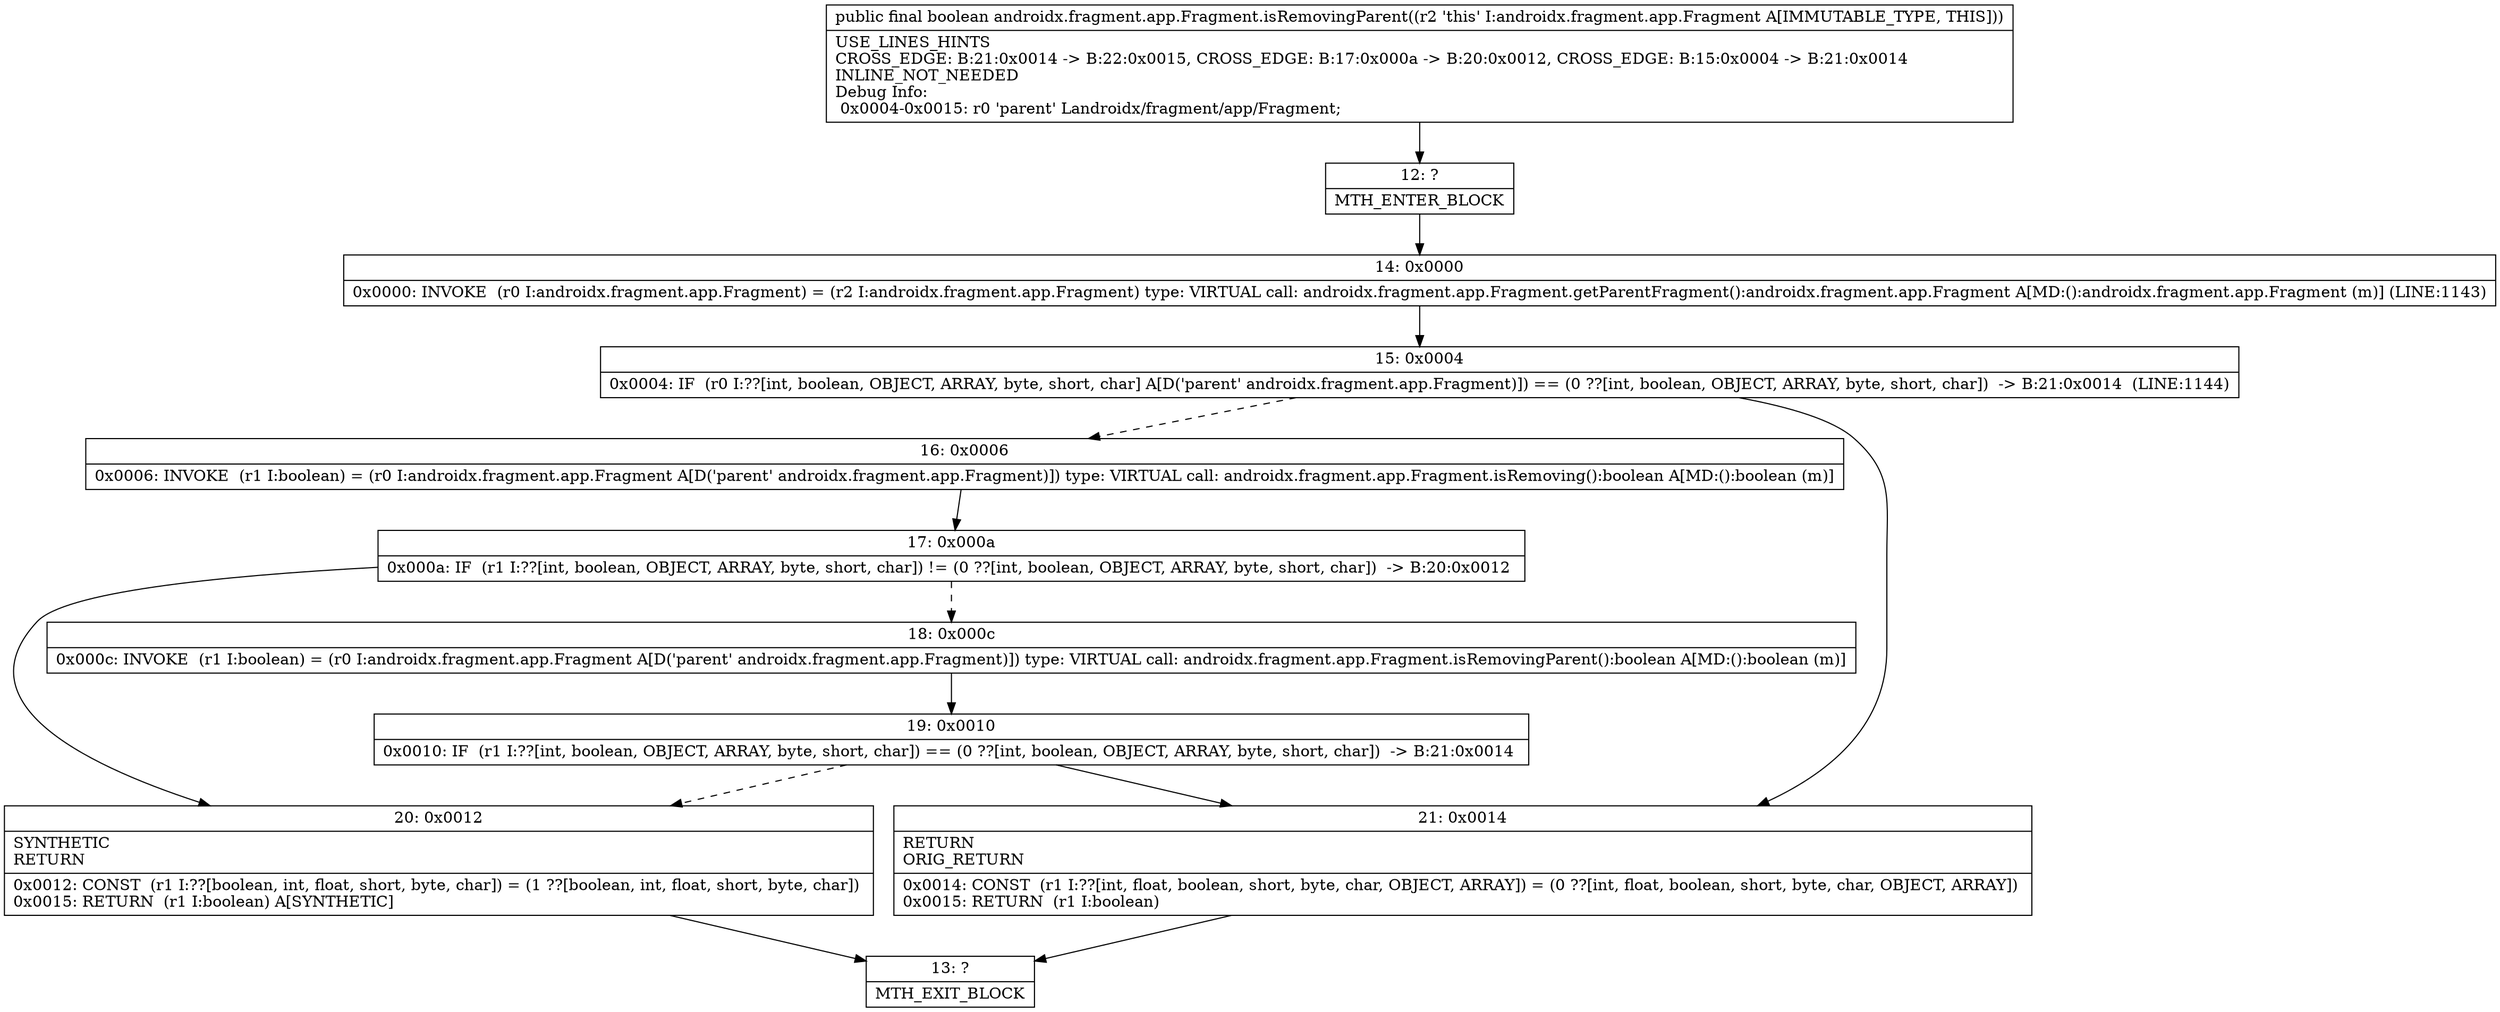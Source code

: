 digraph "CFG forandroidx.fragment.app.Fragment.isRemovingParent()Z" {
Node_12 [shape=record,label="{12\:\ ?|MTH_ENTER_BLOCK\l}"];
Node_14 [shape=record,label="{14\:\ 0x0000|0x0000: INVOKE  (r0 I:androidx.fragment.app.Fragment) = (r2 I:androidx.fragment.app.Fragment) type: VIRTUAL call: androidx.fragment.app.Fragment.getParentFragment():androidx.fragment.app.Fragment A[MD:():androidx.fragment.app.Fragment (m)] (LINE:1143)\l}"];
Node_15 [shape=record,label="{15\:\ 0x0004|0x0004: IF  (r0 I:??[int, boolean, OBJECT, ARRAY, byte, short, char] A[D('parent' androidx.fragment.app.Fragment)]) == (0 ??[int, boolean, OBJECT, ARRAY, byte, short, char])  \-\> B:21:0x0014  (LINE:1144)\l}"];
Node_16 [shape=record,label="{16\:\ 0x0006|0x0006: INVOKE  (r1 I:boolean) = (r0 I:androidx.fragment.app.Fragment A[D('parent' androidx.fragment.app.Fragment)]) type: VIRTUAL call: androidx.fragment.app.Fragment.isRemoving():boolean A[MD:():boolean (m)]\l}"];
Node_17 [shape=record,label="{17\:\ 0x000a|0x000a: IF  (r1 I:??[int, boolean, OBJECT, ARRAY, byte, short, char]) != (0 ??[int, boolean, OBJECT, ARRAY, byte, short, char])  \-\> B:20:0x0012 \l}"];
Node_18 [shape=record,label="{18\:\ 0x000c|0x000c: INVOKE  (r1 I:boolean) = (r0 I:androidx.fragment.app.Fragment A[D('parent' androidx.fragment.app.Fragment)]) type: VIRTUAL call: androidx.fragment.app.Fragment.isRemovingParent():boolean A[MD:():boolean (m)]\l}"];
Node_19 [shape=record,label="{19\:\ 0x0010|0x0010: IF  (r1 I:??[int, boolean, OBJECT, ARRAY, byte, short, char]) == (0 ??[int, boolean, OBJECT, ARRAY, byte, short, char])  \-\> B:21:0x0014 \l}"];
Node_20 [shape=record,label="{20\:\ 0x0012|SYNTHETIC\lRETURN\l|0x0012: CONST  (r1 I:??[boolean, int, float, short, byte, char]) = (1 ??[boolean, int, float, short, byte, char]) \l0x0015: RETURN  (r1 I:boolean) A[SYNTHETIC]\l}"];
Node_13 [shape=record,label="{13\:\ ?|MTH_EXIT_BLOCK\l}"];
Node_21 [shape=record,label="{21\:\ 0x0014|RETURN\lORIG_RETURN\l|0x0014: CONST  (r1 I:??[int, float, boolean, short, byte, char, OBJECT, ARRAY]) = (0 ??[int, float, boolean, short, byte, char, OBJECT, ARRAY]) \l0x0015: RETURN  (r1 I:boolean) \l}"];
MethodNode[shape=record,label="{public final boolean androidx.fragment.app.Fragment.isRemovingParent((r2 'this' I:androidx.fragment.app.Fragment A[IMMUTABLE_TYPE, THIS]))  | USE_LINES_HINTS\lCROSS_EDGE: B:21:0x0014 \-\> B:22:0x0015, CROSS_EDGE: B:17:0x000a \-\> B:20:0x0012, CROSS_EDGE: B:15:0x0004 \-\> B:21:0x0014\lINLINE_NOT_NEEDED\lDebug Info:\l  0x0004\-0x0015: r0 'parent' Landroidx\/fragment\/app\/Fragment;\l}"];
MethodNode -> Node_12;Node_12 -> Node_14;
Node_14 -> Node_15;
Node_15 -> Node_16[style=dashed];
Node_15 -> Node_21;
Node_16 -> Node_17;
Node_17 -> Node_18[style=dashed];
Node_17 -> Node_20;
Node_18 -> Node_19;
Node_19 -> Node_20[style=dashed];
Node_19 -> Node_21;
Node_20 -> Node_13;
Node_21 -> Node_13;
}

